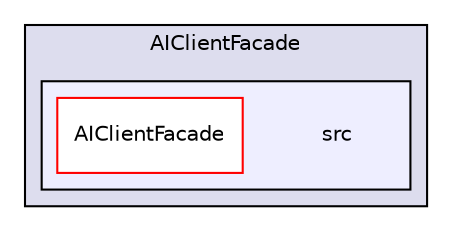 digraph "D:/Work/Programmieren/Java/D-MARLA/Implementation/MARLA-Client/AIClientFacade/src" {
  compound=true
  node [ fontsize="10", fontname="Helvetica"];
  edge [ labelfontsize="10", labelfontname="Helvetica"];
  subgraph clusterdir_e534ca0d26383182336f224296825d5d {
    graph [ bgcolor="#ddddee", pencolor="black", label="AIClientFacade" fontname="Helvetica", fontsize="10", URL="dir_e534ca0d26383182336f224296825d5d.html"]
  subgraph clusterdir_1c0d9d7955555a6532620de9ae1b9a6a {
    graph [ bgcolor="#eeeeff", pencolor="black", label="" URL="dir_1c0d9d7955555a6532620de9ae1b9a6a.html"];
    dir_1c0d9d7955555a6532620de9ae1b9a6a [shape=plaintext label="src"];
    dir_174851a6e1718e3a77e010225ed9029c [shape=box label="AIClientFacade" color="red" fillcolor="white" style="filled" URL="dir_174851a6e1718e3a77e010225ed9029c.html"];
  }
  }
}
